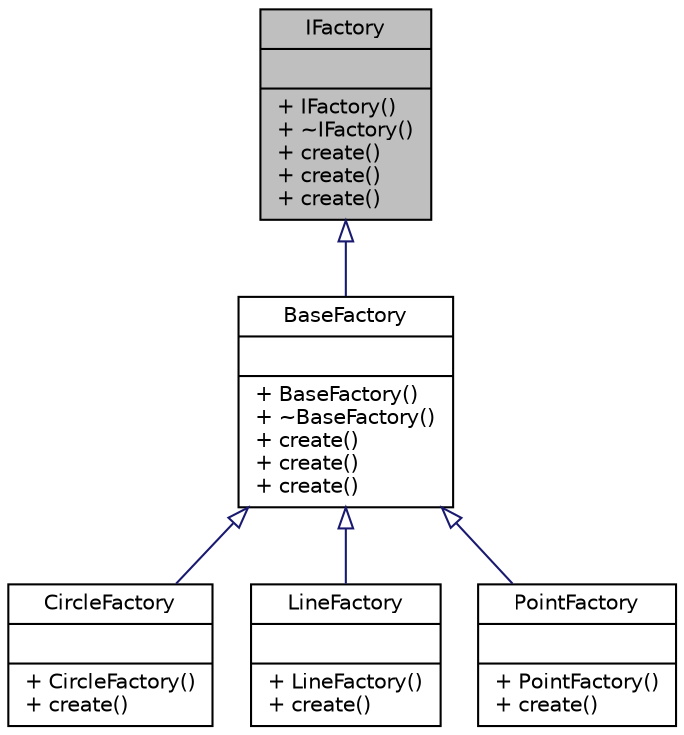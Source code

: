 digraph "IFactory"
{
 // LATEX_PDF_SIZE
  edge [fontname="Helvetica",fontsize="10",labelfontname="Helvetica",labelfontsize="10"];
  node [fontname="Helvetica",fontsize="10",shape=record];
  Node1 [label="{IFactory\n||+ IFactory()\l+ ~IFactory()\l+ create()\l+ create()\l+ create()\l}",height=0.2,width=0.4,color="black", fillcolor="grey75", style="filled", fontcolor="black",tooltip="Here is primitive objects factory."];
  Node1 -> Node2 [dir="back",color="midnightblue",fontsize="10",style="solid",arrowtail="onormal",fontname="Helvetica"];
  Node2 [label="{BaseFactory\n||+ BaseFactory()\l+ ~BaseFactory()\l+ create()\l+ create()\l+ create()\l}",height=0.2,width=0.4,color="black", fillcolor="white", style="filled",URL="$class_base_factory.html",tooltip=" "];
  Node2 -> Node3 [dir="back",color="midnightblue",fontsize="10",style="solid",arrowtail="onormal",fontname="Helvetica"];
  Node3 [label="{CircleFactory\n||+ CircleFactory()\l+ create()\l}",height=0.2,width=0.4,color="black", fillcolor="white", style="filled",URL="$class_circle_factory.html",tooltip=" "];
  Node2 -> Node4 [dir="back",color="midnightblue",fontsize="10",style="solid",arrowtail="onormal",fontname="Helvetica"];
  Node4 [label="{LineFactory\n||+ LineFactory()\l+ create()\l}",height=0.2,width=0.4,color="black", fillcolor="white", style="filled",URL="$class_line_factory.html",tooltip=" "];
  Node2 -> Node5 [dir="back",color="midnightblue",fontsize="10",style="solid",arrowtail="onormal",fontname="Helvetica"];
  Node5 [label="{PointFactory\n||+ PointFactory()\l+ create()\l}",height=0.2,width=0.4,color="black", fillcolor="white", style="filled",URL="$class_point_factory.html",tooltip=" "];
}
